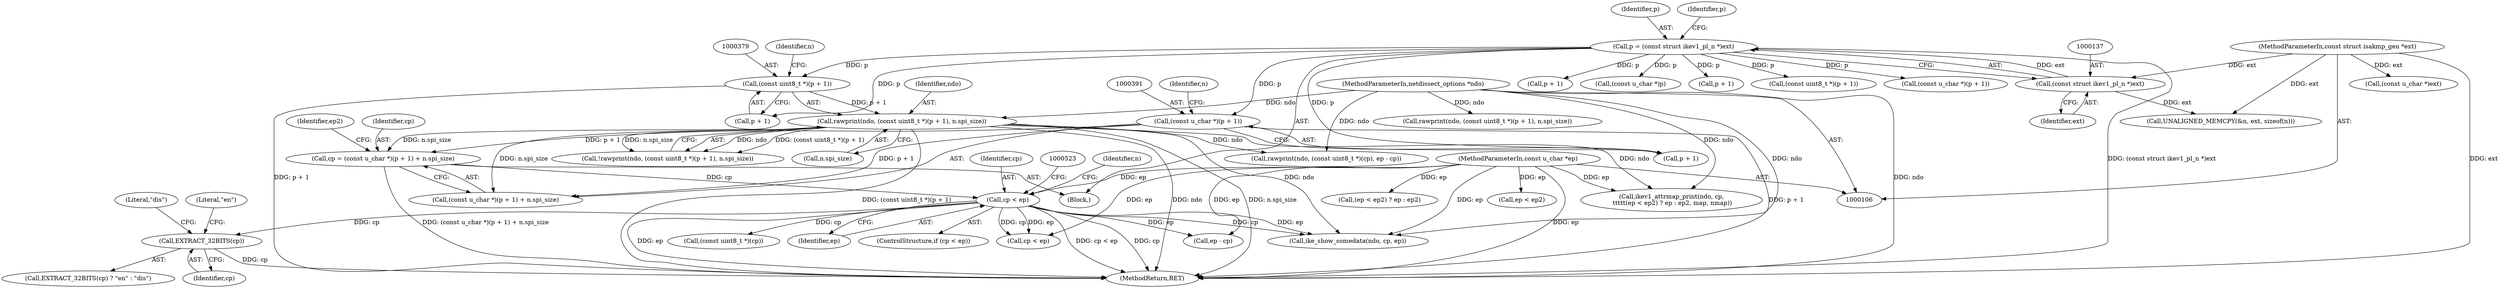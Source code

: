 digraph "0_tcpdump_c2ef693866beae071a24b45c49f9674af1df4028@pointer" {
"1000474" [label="(Call,EXTRACT_32BITS(cp))"];
"1000406" [label="(Call,cp < ep)"];
"1000387" [label="(Call,cp = (const u_char *)(p + 1) + n.spi_size)"];
"1000390" [label="(Call,(const u_char *)(p + 1))"];
"1000134" [label="(Call,p = (const struct ikev1_pl_n *)ext)"];
"1000136" [label="(Call,(const struct ikev1_pl_n *)ext)"];
"1000109" [label="(MethodParameterIn,const struct isakmp_gen *ext)"];
"1000376" [label="(Call,rawprint(ndo, (const uint8_t *)(p + 1), n.spi_size))"];
"1000107" [label="(MethodParameterIn,netdissect_options *ndo)"];
"1000378" [label="(Call,(const uint8_t *)(p + 1))"];
"1000111" [label="(MethodParameterIn,const u_char *ep)"];
"1000383" [label="(Call,n.spi_size)"];
"1000138" [label="(Identifier,ext)"];
"1000477" [label="(Literal,\"dis\")"];
"1000413" [label="(Identifier,n)"];
"1000451" [label="(Call,ep < ep2)"];
"1000476" [label="(Literal,\"en\")"];
"1000502" [label="(Call,ep - cp)"];
"1000438" [label="(Call,cp < ep)"];
"1000107" [label="(MethodParameterIn,netdissect_options *ndo)"];
"1000450" [label="(Call,(ep < ep2) ? ep : ep2)"];
"1000473" [label="(Call,EXTRACT_32BITS(cp) ? \"en\" : \"dis\")"];
"1000522" [label="(Call,(const u_char *)ext)"];
"1000255" [label="(Call,p + 1)"];
"1000536" [label="(MethodReturn,RET)"];
"1000399" [label="(Identifier,ep2)"];
"1000380" [label="(Call,p + 1)"];
"1000401" [label="(Call,(const u_char *)p)"];
"1000251" [label="(Call,rawprint(ndo, (const uint8_t *)(p + 1), n.spi_size))"];
"1000266" [label="(Call,p + 1)"];
"1000375" [label="(Call,!rawprint(ndo, (const uint8_t *)(p + 1), n.spi_size))"];
"1000116" [label="(Block,)"];
"1000474" [label="(Call,EXTRACT_32BITS(cp))"];
"1000378" [label="(Call,(const uint8_t *)(p + 1))"];
"1000407" [label="(Identifier,cp)"];
"1000135" [label="(Identifier,p)"];
"1000376" [label="(Call,rawprint(ndo, (const uint8_t *)(p + 1), n.spi_size))"];
"1000111" [label="(MethodParameterIn,const u_char *ep)"];
"1000388" [label="(Identifier,cp)"];
"1000390" [label="(Call,(const u_char *)(p + 1))"];
"1000136" [label="(Call,(const struct ikev1_pl_n *)ext)"];
"1000253" [label="(Call,(const uint8_t *)(p + 1))"];
"1000497" [label="(Call,rawprint(ndo, (const uint8_t *)(cp), ep - cp))"];
"1000264" [label="(Call,(const u_char *)(p + 1))"];
"1000514" [label="(Call,ike_show_somedata(ndo, cp, ep))"];
"1000142" [label="(Call,UNALIGNED_MEMCPY(&n, ext, sizeof(n)))"];
"1000384" [label="(Identifier,n)"];
"1000406" [label="(Call,cp < ep)"];
"1000392" [label="(Call,p + 1)"];
"1000499" [label="(Call,(const uint8_t *)(cp))"];
"1000408" [label="(Identifier,ep)"];
"1000405" [label="(ControlStructure,if (cp < ep))"];
"1000109" [label="(MethodParameterIn,const struct isakmp_gen *ext)"];
"1000141" [label="(Identifier,p)"];
"1000377" [label="(Identifier,ndo)"];
"1000387" [label="(Call,cp = (const u_char *)(p + 1) + n.spi_size)"];
"1000447" [label="(Call,ikev1_attrmap_print(ndo, cp,\n \t\t\t\t\t(ep < ep2) ? ep : ep2, map, nmap))"];
"1000396" [label="(Identifier,n)"];
"1000389" [label="(Call,(const u_char *)(p + 1) + n.spi_size)"];
"1000475" [label="(Identifier,cp)"];
"1000134" [label="(Call,p = (const struct ikev1_pl_n *)ext)"];
"1000474" -> "1000473"  [label="AST: "];
"1000474" -> "1000475"  [label="CFG: "];
"1000475" -> "1000474"  [label="AST: "];
"1000476" -> "1000474"  [label="CFG: "];
"1000477" -> "1000474"  [label="CFG: "];
"1000474" -> "1000536"  [label="DDG: cp"];
"1000406" -> "1000474"  [label="DDG: cp"];
"1000406" -> "1000405"  [label="AST: "];
"1000406" -> "1000408"  [label="CFG: "];
"1000407" -> "1000406"  [label="AST: "];
"1000408" -> "1000406"  [label="AST: "];
"1000413" -> "1000406"  [label="CFG: "];
"1000523" -> "1000406"  [label="CFG: "];
"1000406" -> "1000536"  [label="DDG: cp"];
"1000406" -> "1000536"  [label="DDG: ep"];
"1000406" -> "1000536"  [label="DDG: cp < ep"];
"1000387" -> "1000406"  [label="DDG: cp"];
"1000111" -> "1000406"  [label="DDG: ep"];
"1000406" -> "1000438"  [label="DDG: cp"];
"1000406" -> "1000438"  [label="DDG: ep"];
"1000406" -> "1000499"  [label="DDG: cp"];
"1000406" -> "1000502"  [label="DDG: ep"];
"1000406" -> "1000514"  [label="DDG: cp"];
"1000406" -> "1000514"  [label="DDG: ep"];
"1000387" -> "1000116"  [label="AST: "];
"1000387" -> "1000389"  [label="CFG: "];
"1000388" -> "1000387"  [label="AST: "];
"1000389" -> "1000387"  [label="AST: "];
"1000399" -> "1000387"  [label="CFG: "];
"1000387" -> "1000536"  [label="DDG: (const u_char *)(p + 1) + n.spi_size"];
"1000390" -> "1000387"  [label="DDG: p + 1"];
"1000376" -> "1000387"  [label="DDG: n.spi_size"];
"1000390" -> "1000389"  [label="AST: "];
"1000390" -> "1000392"  [label="CFG: "];
"1000391" -> "1000390"  [label="AST: "];
"1000392" -> "1000390"  [label="AST: "];
"1000396" -> "1000390"  [label="CFG: "];
"1000390" -> "1000536"  [label="DDG: p + 1"];
"1000390" -> "1000389"  [label="DDG: p + 1"];
"1000134" -> "1000390"  [label="DDG: p"];
"1000134" -> "1000116"  [label="AST: "];
"1000134" -> "1000136"  [label="CFG: "];
"1000135" -> "1000134"  [label="AST: "];
"1000136" -> "1000134"  [label="AST: "];
"1000141" -> "1000134"  [label="CFG: "];
"1000134" -> "1000536"  [label="DDG: (const struct ikev1_pl_n *)ext"];
"1000136" -> "1000134"  [label="DDG: ext"];
"1000134" -> "1000253"  [label="DDG: p"];
"1000134" -> "1000255"  [label="DDG: p"];
"1000134" -> "1000264"  [label="DDG: p"];
"1000134" -> "1000266"  [label="DDG: p"];
"1000134" -> "1000378"  [label="DDG: p"];
"1000134" -> "1000380"  [label="DDG: p"];
"1000134" -> "1000392"  [label="DDG: p"];
"1000134" -> "1000401"  [label="DDG: p"];
"1000136" -> "1000138"  [label="CFG: "];
"1000137" -> "1000136"  [label="AST: "];
"1000138" -> "1000136"  [label="AST: "];
"1000109" -> "1000136"  [label="DDG: ext"];
"1000136" -> "1000142"  [label="DDG: ext"];
"1000109" -> "1000106"  [label="AST: "];
"1000109" -> "1000536"  [label="DDG: ext"];
"1000109" -> "1000142"  [label="DDG: ext"];
"1000109" -> "1000522"  [label="DDG: ext"];
"1000376" -> "1000375"  [label="AST: "];
"1000376" -> "1000383"  [label="CFG: "];
"1000377" -> "1000376"  [label="AST: "];
"1000378" -> "1000376"  [label="AST: "];
"1000383" -> "1000376"  [label="AST: "];
"1000375" -> "1000376"  [label="CFG: "];
"1000376" -> "1000536"  [label="DDG: ndo"];
"1000376" -> "1000536"  [label="DDG: n.spi_size"];
"1000376" -> "1000536"  [label="DDG: (const uint8_t *)(p + 1)"];
"1000376" -> "1000375"  [label="DDG: ndo"];
"1000376" -> "1000375"  [label="DDG: (const uint8_t *)(p + 1)"];
"1000376" -> "1000375"  [label="DDG: n.spi_size"];
"1000107" -> "1000376"  [label="DDG: ndo"];
"1000378" -> "1000376"  [label="DDG: p + 1"];
"1000376" -> "1000389"  [label="DDG: n.spi_size"];
"1000376" -> "1000447"  [label="DDG: ndo"];
"1000376" -> "1000497"  [label="DDG: ndo"];
"1000376" -> "1000514"  [label="DDG: ndo"];
"1000107" -> "1000106"  [label="AST: "];
"1000107" -> "1000536"  [label="DDG: ndo"];
"1000107" -> "1000251"  [label="DDG: ndo"];
"1000107" -> "1000447"  [label="DDG: ndo"];
"1000107" -> "1000497"  [label="DDG: ndo"];
"1000107" -> "1000514"  [label="DDG: ndo"];
"1000378" -> "1000380"  [label="CFG: "];
"1000379" -> "1000378"  [label="AST: "];
"1000380" -> "1000378"  [label="AST: "];
"1000384" -> "1000378"  [label="CFG: "];
"1000378" -> "1000536"  [label="DDG: p + 1"];
"1000111" -> "1000106"  [label="AST: "];
"1000111" -> "1000536"  [label="DDG: ep"];
"1000111" -> "1000438"  [label="DDG: ep"];
"1000111" -> "1000447"  [label="DDG: ep"];
"1000111" -> "1000451"  [label="DDG: ep"];
"1000111" -> "1000450"  [label="DDG: ep"];
"1000111" -> "1000502"  [label="DDG: ep"];
"1000111" -> "1000514"  [label="DDG: ep"];
}
